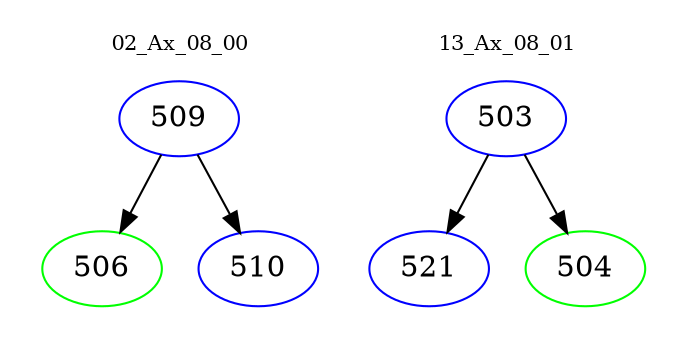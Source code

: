 digraph{
subgraph cluster_0 {
color = white
label = "02_Ax_08_00";
fontsize=10;
T0_509 [label="509", color="blue"]
T0_509 -> T0_506 [color="black"]
T0_506 [label="506", color="green"]
T0_509 -> T0_510 [color="black"]
T0_510 [label="510", color="blue"]
}
subgraph cluster_1 {
color = white
label = "13_Ax_08_01";
fontsize=10;
T1_503 [label="503", color="blue"]
T1_503 -> T1_521 [color="black"]
T1_521 [label="521", color="blue"]
T1_503 -> T1_504 [color="black"]
T1_504 [label="504", color="green"]
}
}

